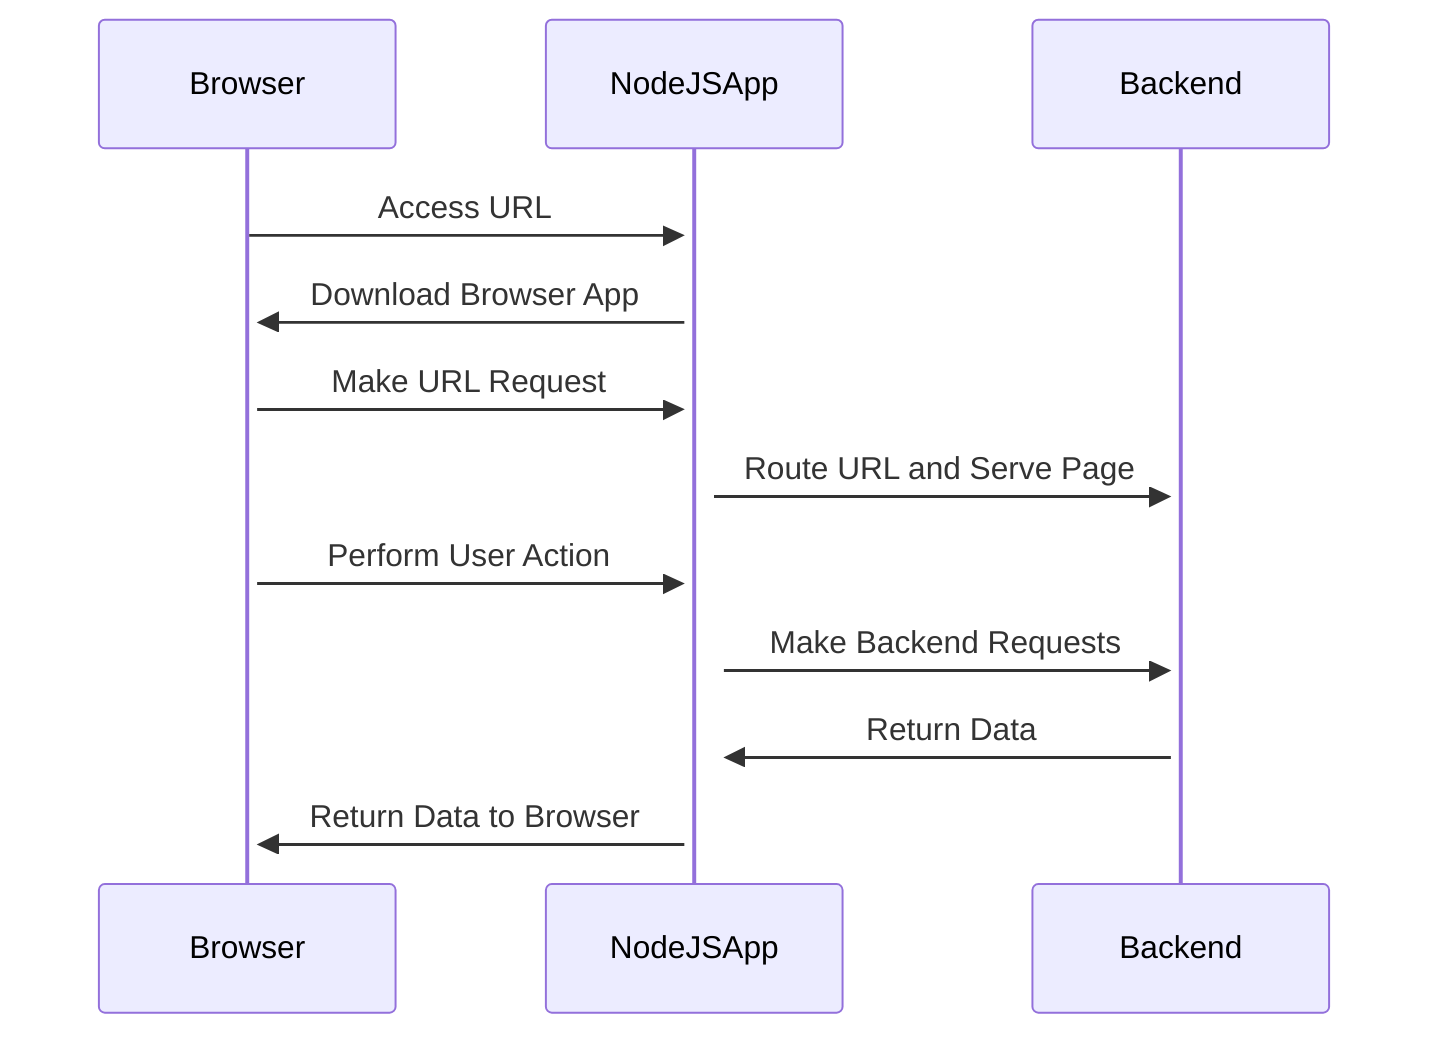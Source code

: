 sequenceDiagram
    participant Browser
    participant NodeJSApp
    participant Backend

    Browser->>+NodeJSApp: Access URL
    NodeJSApp->>+Browser: Download Browser App
    Browser->>+NodeJSApp: Make URL Request
    NodeJSApp->>+Backend: Route URL and Serve Page
    Browser->>+NodeJSApp: Perform User Action
    NodeJSApp->>+Backend: Make Backend Requests
    Backend->>+NodeJSApp: Return Data
    NodeJSApp->>+Browser: Return Data to Browser